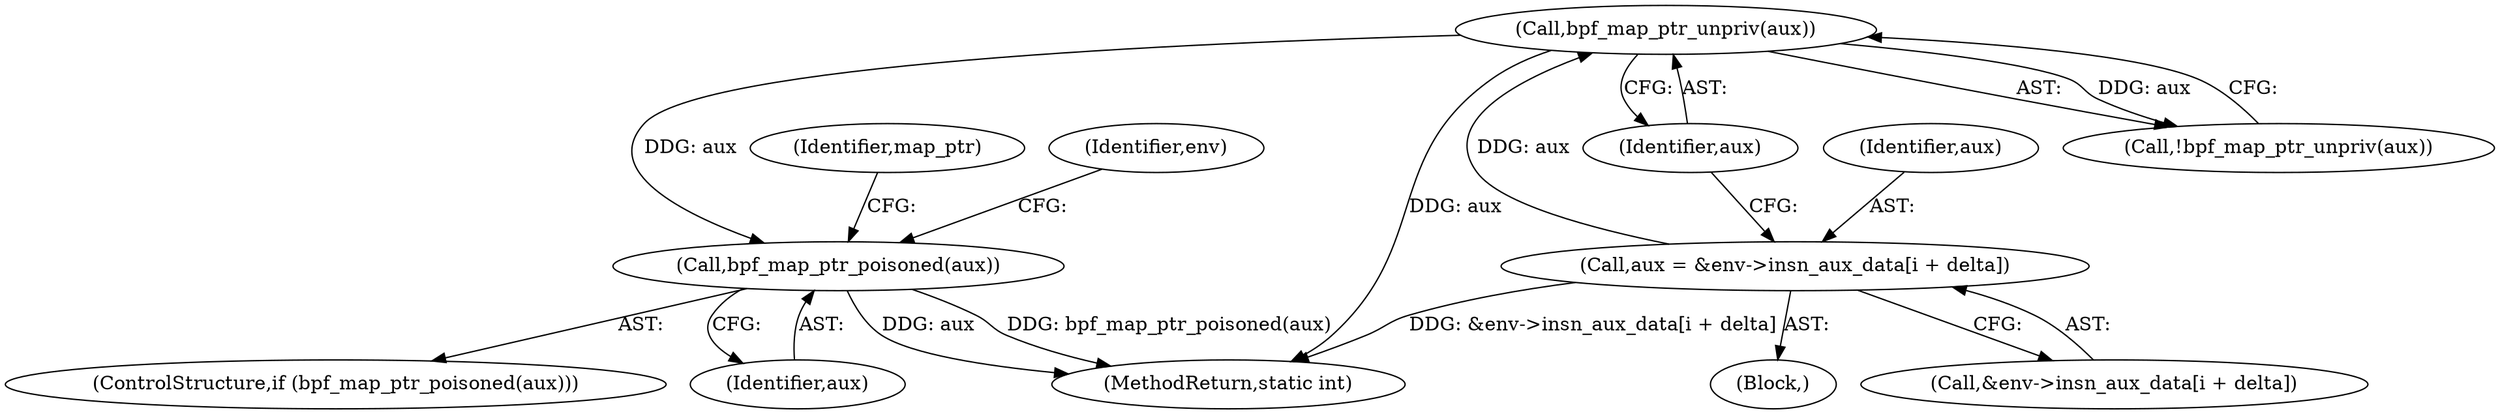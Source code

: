 digraph "0_linux_979d63d50c0c0f7bc537bf821e056cc9fe5abd38_3@pointer" {
"1000728" [label="(Call,bpf_map_ptr_poisoned(aux))"];
"1000724" [label="(Call,bpf_map_ptr_unpriv(aux))"];
"1000712" [label="(Call,aux = &env->insn_aux_data[i + delta])"];
"1000728" [label="(Call,bpf_map_ptr_poisoned(aux))"];
"1000727" [label="(ControlStructure,if (bpf_map_ptr_poisoned(aux)))"];
"1000725" [label="(Identifier,aux)"];
"1000676" [label="(Block,)"];
"1000729" [label="(Identifier,aux)"];
"1000724" [label="(Call,bpf_map_ptr_unpriv(aux))"];
"1000714" [label="(Call,&env->insn_aux_data[i + delta])"];
"1000712" [label="(Call,aux = &env->insn_aux_data[i + delta])"];
"1000713" [label="(Identifier,aux)"];
"1000738" [label="(Identifier,map_ptr)"];
"1001057" [label="(MethodReturn,static int)"];
"1000723" [label="(Call,!bpf_map_ptr_unpriv(aux))"];
"1000732" [label="(Identifier,env)"];
"1000728" -> "1000727"  [label="AST: "];
"1000728" -> "1000729"  [label="CFG: "];
"1000729" -> "1000728"  [label="AST: "];
"1000732" -> "1000728"  [label="CFG: "];
"1000738" -> "1000728"  [label="CFG: "];
"1000728" -> "1001057"  [label="DDG: aux"];
"1000728" -> "1001057"  [label="DDG: bpf_map_ptr_poisoned(aux)"];
"1000724" -> "1000728"  [label="DDG: aux"];
"1000724" -> "1000723"  [label="AST: "];
"1000724" -> "1000725"  [label="CFG: "];
"1000725" -> "1000724"  [label="AST: "];
"1000723" -> "1000724"  [label="CFG: "];
"1000724" -> "1001057"  [label="DDG: aux"];
"1000724" -> "1000723"  [label="DDG: aux"];
"1000712" -> "1000724"  [label="DDG: aux"];
"1000712" -> "1000676"  [label="AST: "];
"1000712" -> "1000714"  [label="CFG: "];
"1000713" -> "1000712"  [label="AST: "];
"1000714" -> "1000712"  [label="AST: "];
"1000725" -> "1000712"  [label="CFG: "];
"1000712" -> "1001057"  [label="DDG: &env->insn_aux_data[i + delta]"];
}
